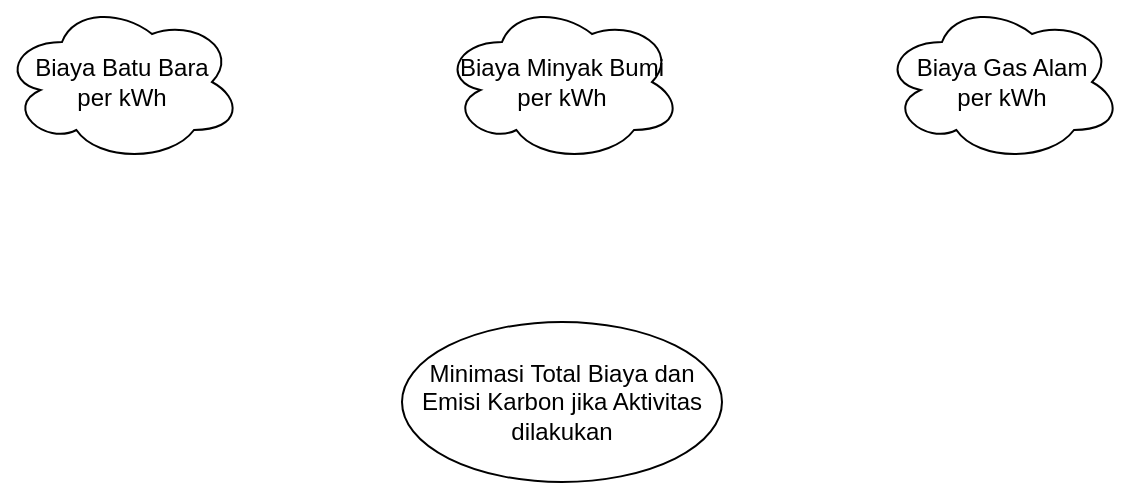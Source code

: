 <mxfile version="21.1.2" type="github">
  <diagram name="Page-1" id="-EX5paZXWutpfsB3VYTy">
    <mxGraphModel dx="889" dy="563" grid="1" gridSize="10" guides="1" tooltips="1" connect="1" arrows="1" fold="1" page="1" pageScale="1" pageWidth="827" pageHeight="1169" math="0" shadow="0">
      <root>
        <mxCell id="0" />
        <mxCell id="1" parent="0" />
        <mxCell id="ypFf4fX6RoxXTN_DaOJI-1" value="Minimasi Total Biaya dan Emisi Karbon jika Aktivitas dilakukan" style="ellipse;whiteSpace=wrap;html=1;" vertex="1" parent="1">
          <mxGeometry x="320" y="280" width="160" height="80" as="geometry" />
        </mxCell>
        <mxCell id="ypFf4fX6RoxXTN_DaOJI-2" value="Biaya Batu Bara&lt;br&gt;per kWh" style="ellipse;shape=cloud;whiteSpace=wrap;html=1;" vertex="1" parent="1">
          <mxGeometry x="120" y="120" width="120" height="80" as="geometry" />
        </mxCell>
        <mxCell id="ypFf4fX6RoxXTN_DaOJI-3" value="Biaya Minyak Bumi&lt;br style=&quot;border-color: var(--border-color);&quot;&gt;per kWh" style="ellipse;shape=cloud;whiteSpace=wrap;html=1;" vertex="1" parent="1">
          <mxGeometry x="340" y="120" width="120" height="80" as="geometry" />
        </mxCell>
        <mxCell id="ypFf4fX6RoxXTN_DaOJI-4" value="Biaya Gas Alam&lt;br style=&quot;border-color: var(--border-color);&quot;&gt;per kWh" style="ellipse;shape=cloud;whiteSpace=wrap;html=1;" vertex="1" parent="1">
          <mxGeometry x="560" y="120" width="120" height="80" as="geometry" />
        </mxCell>
      </root>
    </mxGraphModel>
  </diagram>
</mxfile>
